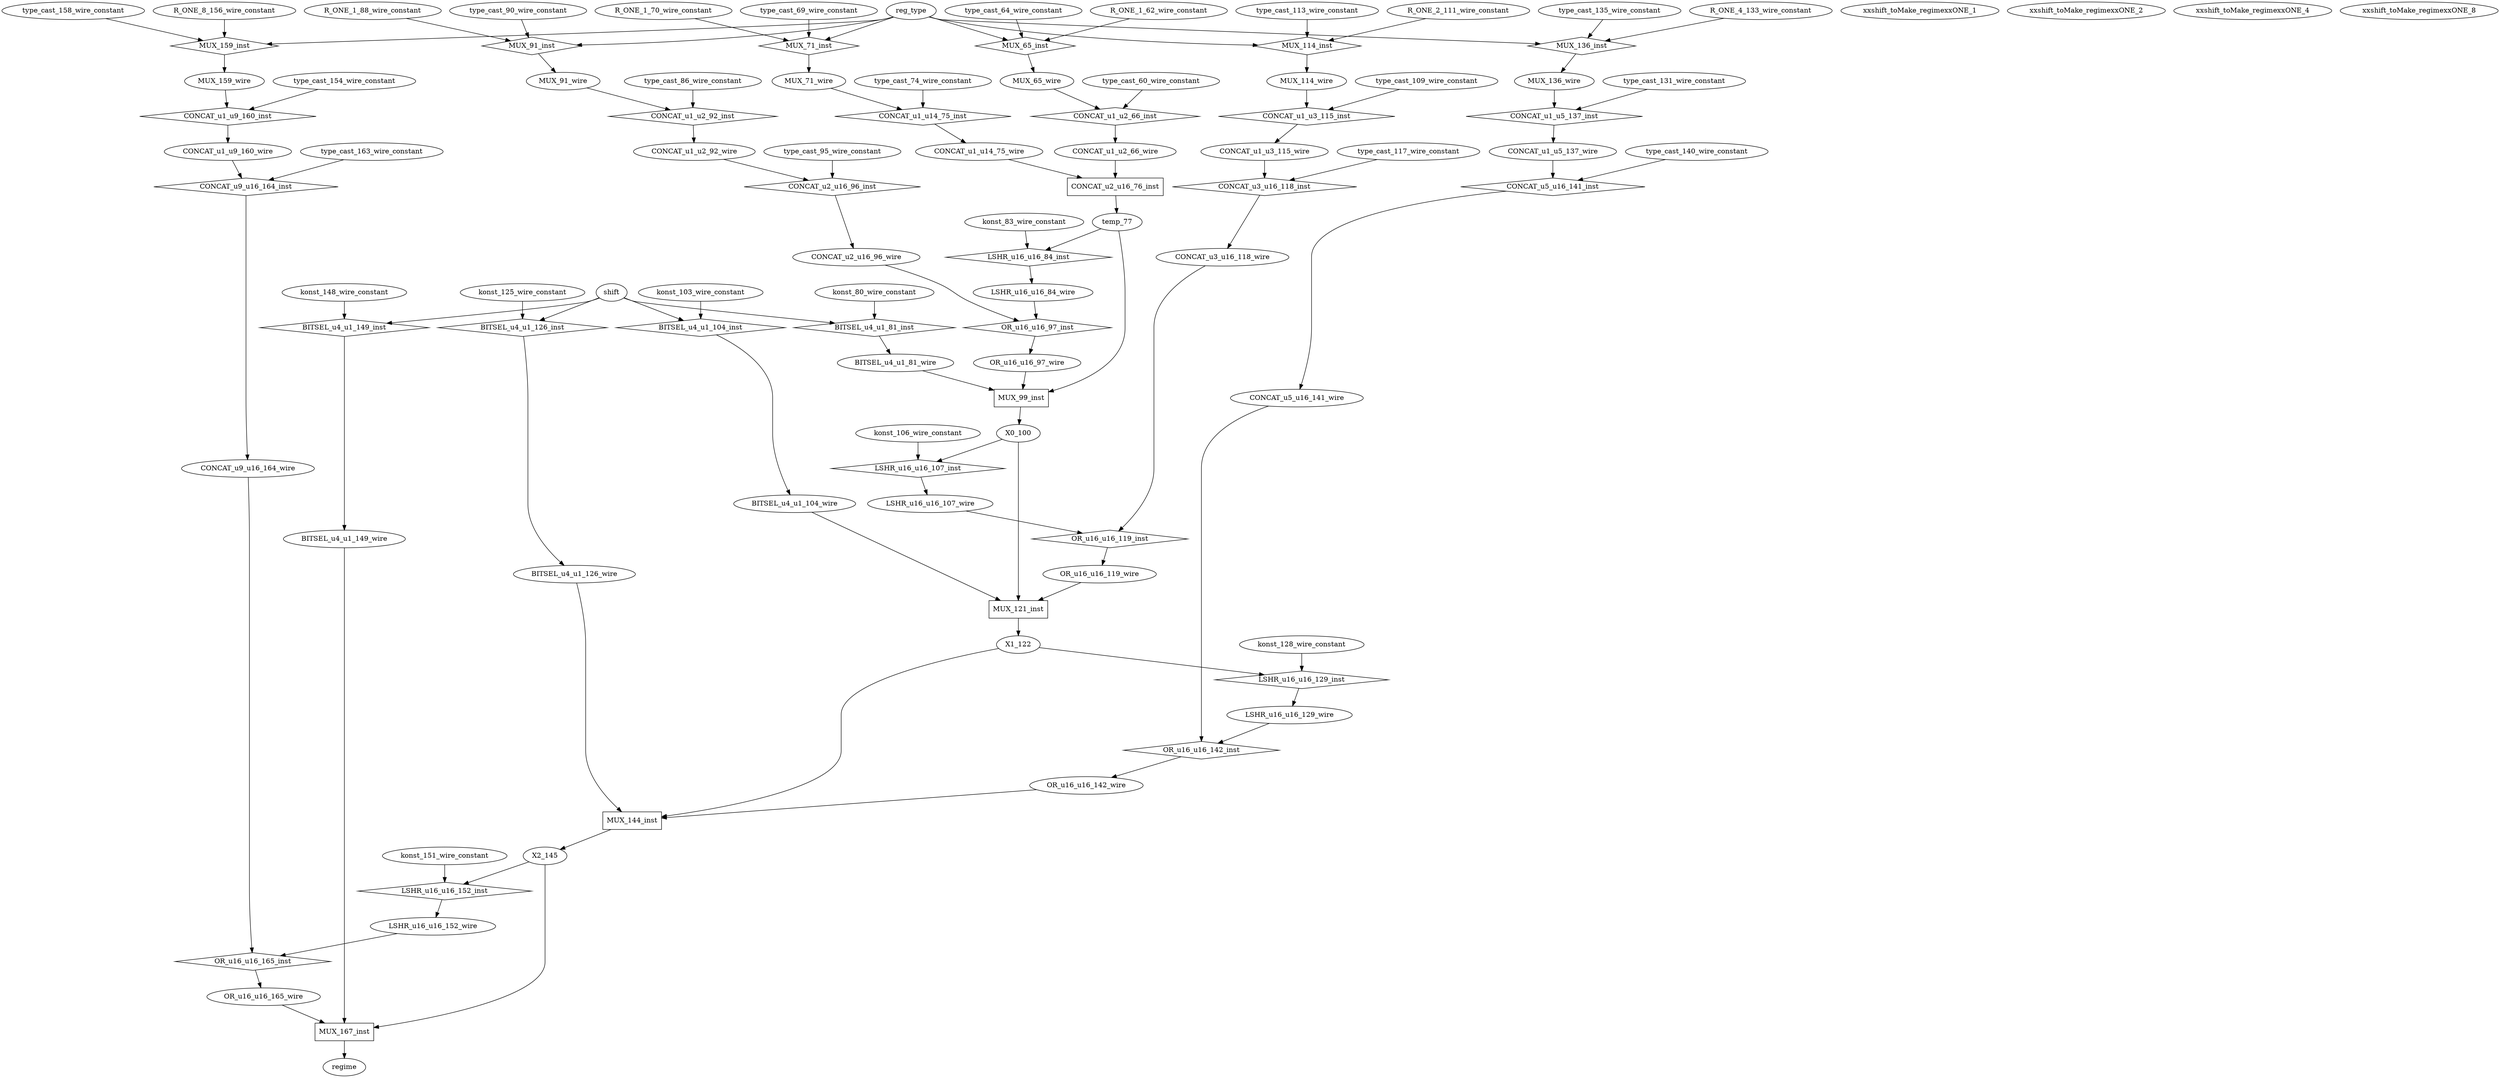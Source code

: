 digraph data_path {
  BITSEL_u4_u1_104_wire [shape=ellipse];
  BITSEL_u4_u1_126_wire [shape=ellipse];
  BITSEL_u4_u1_149_wire [shape=ellipse];
  BITSEL_u4_u1_81_wire [shape=ellipse];
  CONCAT_u1_u14_75_wire [shape=ellipse];
  CONCAT_u1_u2_66_wire [shape=ellipse];
  CONCAT_u1_u2_92_wire [shape=ellipse];
  CONCAT_u1_u3_115_wire [shape=ellipse];
  CONCAT_u1_u5_137_wire [shape=ellipse];
  CONCAT_u1_u9_160_wire [shape=ellipse];
  CONCAT_u2_u16_96_wire [shape=ellipse];
  CONCAT_u3_u16_118_wire [shape=ellipse];
  CONCAT_u5_u16_141_wire [shape=ellipse];
  CONCAT_u9_u16_164_wire [shape=ellipse];
  LSHR_u16_u16_107_wire [shape=ellipse];
  LSHR_u16_u16_129_wire [shape=ellipse];
  LSHR_u16_u16_152_wire [shape=ellipse];
  LSHR_u16_u16_84_wire [shape=ellipse];
  MUX_114_wire [shape=ellipse];
  MUX_136_wire [shape=ellipse];
  MUX_159_wire [shape=ellipse];
  MUX_65_wire [shape=ellipse];
  MUX_71_wire [shape=ellipse];
  MUX_91_wire [shape=ellipse];
  OR_u16_u16_119_wire [shape=ellipse];
  OR_u16_u16_142_wire [shape=ellipse];
  OR_u16_u16_165_wire [shape=ellipse];
  OR_u16_u16_97_wire [shape=ellipse];
  R_ONE_1_62_wire_constant [shape=ellipse];
  R_ONE_1_70_wire_constant [shape=ellipse];
  R_ONE_1_88_wire_constant [shape=ellipse];
  R_ONE_2_111_wire_constant [shape=ellipse];
  R_ONE_4_133_wire_constant [shape=ellipse];
  R_ONE_8_156_wire_constant [shape=ellipse];
  X0_100 [shape=ellipse];
  X1_122 [shape=ellipse];
  X2_145 [shape=ellipse];
  konst_103_wire_constant [shape=ellipse];
  konst_106_wire_constant [shape=ellipse];
  konst_125_wire_constant [shape=ellipse];
  konst_128_wire_constant [shape=ellipse];
  konst_148_wire_constant [shape=ellipse];
  konst_151_wire_constant [shape=ellipse];
  konst_80_wire_constant [shape=ellipse];
  konst_83_wire_constant [shape=ellipse];
  temp_77 [shape=ellipse];
  type_cast_109_wire_constant [shape=ellipse];
  type_cast_113_wire_constant [shape=ellipse];
  type_cast_117_wire_constant [shape=ellipse];
  type_cast_131_wire_constant [shape=ellipse];
  type_cast_135_wire_constant [shape=ellipse];
  type_cast_140_wire_constant [shape=ellipse];
  type_cast_154_wire_constant [shape=ellipse];
  type_cast_158_wire_constant [shape=ellipse];
  type_cast_163_wire_constant [shape=ellipse];
  type_cast_60_wire_constant [shape=ellipse];
  type_cast_64_wire_constant [shape=ellipse];
  type_cast_69_wire_constant [shape=ellipse];
  type_cast_74_wire_constant [shape=ellipse];
  type_cast_86_wire_constant [shape=ellipse];
  type_cast_90_wire_constant [shape=ellipse];
  type_cast_95_wire_constant [shape=ellipse];
  xxshift_toMake_regimexxONE_1 [shape=ellipse];
  xxshift_toMake_regimexxONE_2 [shape=ellipse];
  xxshift_toMake_regimexxONE_4 [shape=ellipse];
  xxshift_toMake_regimexxONE_8 [shape=ellipse];
  BITSEL_u4_u1_104_inst [shape=diamond];
shift  -> BITSEL_u4_u1_104_inst;
konst_103_wire_constant  -> BITSEL_u4_u1_104_inst;
BITSEL_u4_u1_104_inst -> BITSEL_u4_u1_104_wire;
  BITSEL_u4_u1_126_inst [shape=diamond];
shift  -> BITSEL_u4_u1_126_inst;
konst_125_wire_constant  -> BITSEL_u4_u1_126_inst;
BITSEL_u4_u1_126_inst -> BITSEL_u4_u1_126_wire;
  BITSEL_u4_u1_149_inst [shape=diamond];
shift  -> BITSEL_u4_u1_149_inst;
konst_148_wire_constant  -> BITSEL_u4_u1_149_inst;
BITSEL_u4_u1_149_inst -> BITSEL_u4_u1_149_wire;
  BITSEL_u4_u1_81_inst [shape=diamond];
shift  -> BITSEL_u4_u1_81_inst;
konst_80_wire_constant  -> BITSEL_u4_u1_81_inst;
BITSEL_u4_u1_81_inst -> BITSEL_u4_u1_81_wire;
  CONCAT_u1_u14_75_inst [shape=diamond];
MUX_71_wire  -> CONCAT_u1_u14_75_inst;
type_cast_74_wire_constant  -> CONCAT_u1_u14_75_inst;
CONCAT_u1_u14_75_inst -> CONCAT_u1_u14_75_wire;
  CONCAT_u1_u2_66_inst [shape=diamond];
type_cast_60_wire_constant  -> CONCAT_u1_u2_66_inst;
MUX_65_wire  -> CONCAT_u1_u2_66_inst;
CONCAT_u1_u2_66_inst -> CONCAT_u1_u2_66_wire;
  CONCAT_u1_u2_92_inst [shape=diamond];
type_cast_86_wire_constant  -> CONCAT_u1_u2_92_inst;
MUX_91_wire  -> CONCAT_u1_u2_92_inst;
CONCAT_u1_u2_92_inst -> CONCAT_u1_u2_92_wire;
  CONCAT_u1_u3_115_inst [shape=diamond];
type_cast_109_wire_constant  -> CONCAT_u1_u3_115_inst;
MUX_114_wire  -> CONCAT_u1_u3_115_inst;
CONCAT_u1_u3_115_inst -> CONCAT_u1_u3_115_wire;
  CONCAT_u1_u5_137_inst [shape=diamond];
type_cast_131_wire_constant  -> CONCAT_u1_u5_137_inst;
MUX_136_wire  -> CONCAT_u1_u5_137_inst;
CONCAT_u1_u5_137_inst -> CONCAT_u1_u5_137_wire;
  CONCAT_u1_u9_160_inst [shape=diamond];
type_cast_154_wire_constant  -> CONCAT_u1_u9_160_inst;
MUX_159_wire  -> CONCAT_u1_u9_160_inst;
CONCAT_u1_u9_160_inst -> CONCAT_u1_u9_160_wire;
  CONCAT_u2_u16_76_inst [shape=rectangle];
CONCAT_u1_u2_66_wire  -> CONCAT_u2_u16_76_inst;
CONCAT_u1_u14_75_wire  -> CONCAT_u2_u16_76_inst;
CONCAT_u2_u16_76_inst -> temp_77;
  CONCAT_u2_u16_96_inst [shape=diamond];
CONCAT_u1_u2_92_wire  -> CONCAT_u2_u16_96_inst;
type_cast_95_wire_constant  -> CONCAT_u2_u16_96_inst;
CONCAT_u2_u16_96_inst -> CONCAT_u2_u16_96_wire;
  CONCAT_u3_u16_118_inst [shape=diamond];
CONCAT_u1_u3_115_wire  -> CONCAT_u3_u16_118_inst;
type_cast_117_wire_constant  -> CONCAT_u3_u16_118_inst;
CONCAT_u3_u16_118_inst -> CONCAT_u3_u16_118_wire;
  CONCAT_u5_u16_141_inst [shape=diamond];
CONCAT_u1_u5_137_wire  -> CONCAT_u5_u16_141_inst;
type_cast_140_wire_constant  -> CONCAT_u5_u16_141_inst;
CONCAT_u5_u16_141_inst -> CONCAT_u5_u16_141_wire;
  CONCAT_u9_u16_164_inst [shape=diamond];
CONCAT_u1_u9_160_wire  -> CONCAT_u9_u16_164_inst;
type_cast_163_wire_constant  -> CONCAT_u9_u16_164_inst;
CONCAT_u9_u16_164_inst -> CONCAT_u9_u16_164_wire;
  LSHR_u16_u16_107_inst [shape=diamond];
X0_100  -> LSHR_u16_u16_107_inst;
konst_106_wire_constant  -> LSHR_u16_u16_107_inst;
LSHR_u16_u16_107_inst -> LSHR_u16_u16_107_wire;
  LSHR_u16_u16_129_inst [shape=diamond];
X1_122  -> LSHR_u16_u16_129_inst;
konst_128_wire_constant  -> LSHR_u16_u16_129_inst;
LSHR_u16_u16_129_inst -> LSHR_u16_u16_129_wire;
  LSHR_u16_u16_152_inst [shape=diamond];
X2_145  -> LSHR_u16_u16_152_inst;
konst_151_wire_constant  -> LSHR_u16_u16_152_inst;
LSHR_u16_u16_152_inst -> LSHR_u16_u16_152_wire;
  LSHR_u16_u16_84_inst [shape=diamond];
temp_77  -> LSHR_u16_u16_84_inst;
konst_83_wire_constant  -> LSHR_u16_u16_84_inst;
LSHR_u16_u16_84_inst -> LSHR_u16_u16_84_wire;
  MUX_114_inst [shape=diamond];
reg_type  -> MUX_114_inst;
R_ONE_2_111_wire_constant  -> MUX_114_inst;
type_cast_113_wire_constant  -> MUX_114_inst;
MUX_114_inst -> MUX_114_wire;
  MUX_121_inst [shape=rectangle];
BITSEL_u4_u1_104_wire  -> MUX_121_inst;
OR_u16_u16_119_wire  -> MUX_121_inst;
X0_100  -> MUX_121_inst;
MUX_121_inst -> X1_122;
  MUX_136_inst [shape=diamond];
reg_type  -> MUX_136_inst;
R_ONE_4_133_wire_constant  -> MUX_136_inst;
type_cast_135_wire_constant  -> MUX_136_inst;
MUX_136_inst -> MUX_136_wire;
  MUX_144_inst [shape=rectangle];
BITSEL_u4_u1_126_wire  -> MUX_144_inst;
OR_u16_u16_142_wire  -> MUX_144_inst;
X1_122  -> MUX_144_inst;
MUX_144_inst -> X2_145;
  MUX_159_inst [shape=diamond];
reg_type  -> MUX_159_inst;
R_ONE_8_156_wire_constant  -> MUX_159_inst;
type_cast_158_wire_constant  -> MUX_159_inst;
MUX_159_inst -> MUX_159_wire;
  MUX_167_inst [shape=rectangle];
BITSEL_u4_u1_149_wire  -> MUX_167_inst;
OR_u16_u16_165_wire  -> MUX_167_inst;
X2_145  -> MUX_167_inst;
MUX_167_inst -> regime;
  MUX_65_inst [shape=diamond];
reg_type  -> MUX_65_inst;
R_ONE_1_62_wire_constant  -> MUX_65_inst;
type_cast_64_wire_constant  -> MUX_65_inst;
MUX_65_inst -> MUX_65_wire;
  MUX_71_inst [shape=diamond];
reg_type  -> MUX_71_inst;
type_cast_69_wire_constant  -> MUX_71_inst;
R_ONE_1_70_wire_constant  -> MUX_71_inst;
MUX_71_inst -> MUX_71_wire;
  MUX_91_inst [shape=diamond];
reg_type  -> MUX_91_inst;
R_ONE_1_88_wire_constant  -> MUX_91_inst;
type_cast_90_wire_constant  -> MUX_91_inst;
MUX_91_inst -> MUX_91_wire;
  MUX_99_inst [shape=rectangle];
BITSEL_u4_u1_81_wire  -> MUX_99_inst;
OR_u16_u16_97_wire  -> MUX_99_inst;
temp_77  -> MUX_99_inst;
MUX_99_inst -> X0_100;
  OR_u16_u16_119_inst [shape=diamond];
LSHR_u16_u16_107_wire  -> OR_u16_u16_119_inst;
CONCAT_u3_u16_118_wire  -> OR_u16_u16_119_inst;
OR_u16_u16_119_inst -> OR_u16_u16_119_wire;
  OR_u16_u16_142_inst [shape=diamond];
LSHR_u16_u16_129_wire  -> OR_u16_u16_142_inst;
CONCAT_u5_u16_141_wire  -> OR_u16_u16_142_inst;
OR_u16_u16_142_inst -> OR_u16_u16_142_wire;
  OR_u16_u16_165_inst [shape=diamond];
LSHR_u16_u16_152_wire  -> OR_u16_u16_165_inst;
CONCAT_u9_u16_164_wire  -> OR_u16_u16_165_inst;
OR_u16_u16_165_inst -> OR_u16_u16_165_wire;
  OR_u16_u16_97_inst [shape=diamond];
LSHR_u16_u16_84_wire  -> OR_u16_u16_97_inst;
CONCAT_u2_u16_96_wire  -> OR_u16_u16_97_inst;
OR_u16_u16_97_inst -> OR_u16_u16_97_wire;
}
